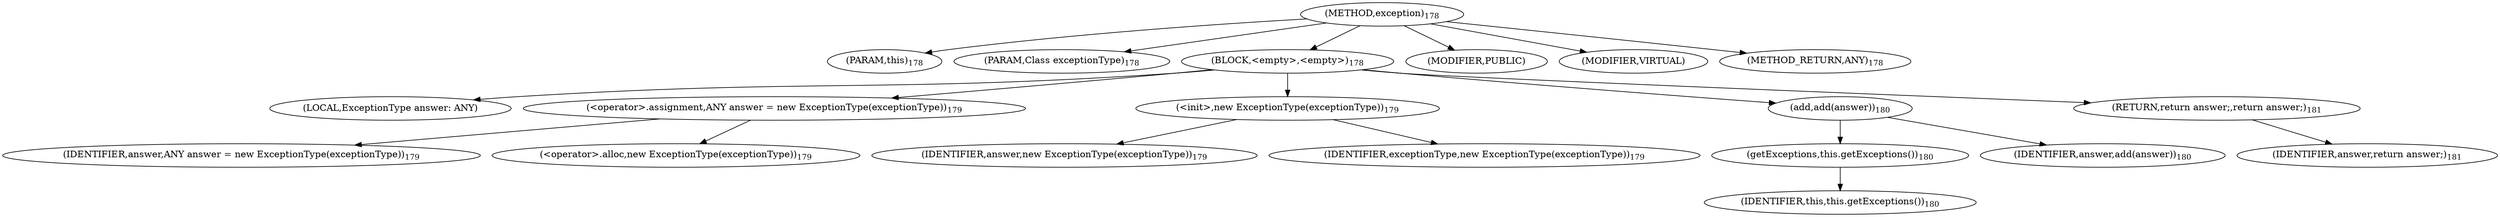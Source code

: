 digraph "exception" {  
"384" [label = <(METHOD,exception)<SUB>178</SUB>> ]
"45" [label = <(PARAM,this)<SUB>178</SUB>> ]
"385" [label = <(PARAM,Class exceptionType)<SUB>178</SUB>> ]
"386" [label = <(BLOCK,&lt;empty&gt;,&lt;empty&gt;)<SUB>178</SUB>> ]
"43" [label = <(LOCAL,ExceptionType answer: ANY)> ]
"387" [label = <(&lt;operator&gt;.assignment,ANY answer = new ExceptionType(exceptionType))<SUB>179</SUB>> ]
"388" [label = <(IDENTIFIER,answer,ANY answer = new ExceptionType(exceptionType))<SUB>179</SUB>> ]
"389" [label = <(&lt;operator&gt;.alloc,new ExceptionType(exceptionType))<SUB>179</SUB>> ]
"390" [label = <(&lt;init&gt;,new ExceptionType(exceptionType))<SUB>179</SUB>> ]
"42" [label = <(IDENTIFIER,answer,new ExceptionType(exceptionType))<SUB>179</SUB>> ]
"391" [label = <(IDENTIFIER,exceptionType,new ExceptionType(exceptionType))<SUB>179</SUB>> ]
"392" [label = <(add,add(answer))<SUB>180</SUB>> ]
"393" [label = <(getExceptions,this.getExceptions())<SUB>180</SUB>> ]
"44" [label = <(IDENTIFIER,this,this.getExceptions())<SUB>180</SUB>> ]
"394" [label = <(IDENTIFIER,answer,add(answer))<SUB>180</SUB>> ]
"395" [label = <(RETURN,return answer;,return answer;)<SUB>181</SUB>> ]
"396" [label = <(IDENTIFIER,answer,return answer;)<SUB>181</SUB>> ]
"397" [label = <(MODIFIER,PUBLIC)> ]
"398" [label = <(MODIFIER,VIRTUAL)> ]
"399" [label = <(METHOD_RETURN,ANY)<SUB>178</SUB>> ]
  "384" -> "45" 
  "384" -> "385" 
  "384" -> "386" 
  "384" -> "397" 
  "384" -> "398" 
  "384" -> "399" 
  "386" -> "43" 
  "386" -> "387" 
  "386" -> "390" 
  "386" -> "392" 
  "386" -> "395" 
  "387" -> "388" 
  "387" -> "389" 
  "390" -> "42" 
  "390" -> "391" 
  "392" -> "393" 
  "392" -> "394" 
  "393" -> "44" 
  "395" -> "396" 
}
